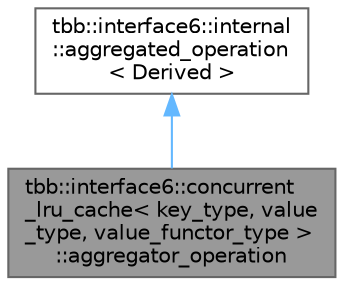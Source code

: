 digraph "tbb::interface6::concurrent_lru_cache&lt; key_type, value_type, value_functor_type &gt;::aggregator_operation"
{
 // LATEX_PDF_SIZE
  bgcolor="transparent";
  edge [fontname=Helvetica,fontsize=10,labelfontname=Helvetica,labelfontsize=10];
  node [fontname=Helvetica,fontsize=10,shape=box,height=0.2,width=0.4];
  Node1 [id="Node000001",label="tbb::interface6::concurrent\l_lru_cache\< key_type, value\l_type, value_functor_type \>\l::aggregator_operation",height=0.2,width=0.4,color="gray40", fillcolor="grey60", style="filled", fontcolor="black",tooltip=" "];
  Node2 -> Node1 [id="edge1_Node000001_Node000002",dir="back",color="steelblue1",style="solid",tooltip=" "];
  Node2 [id="Node000002",label="tbb::interface6::internal\l::aggregated_operation\l\< Derived \>",height=0.2,width=0.4,color="gray40", fillcolor="white", style="filled",URL="$classtbb_1_1interface6_1_1internal_1_1aggregated__operation.html",tooltip="aggregated_operation base class"];
}
